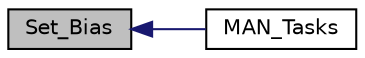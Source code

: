 digraph "Set_Bias"
{
  edge [fontname="Helvetica",fontsize="10",labelfontname="Helvetica",labelfontsize="10"];
  node [fontname="Helvetica",fontsize="10",shape=record];
  rankdir="LR";
  Node1870 [label="Set_Bias",height=0.2,width=0.4,color="black", fillcolor="grey75", style="filled", fontcolor="black"];
  Node1870 -> Node1871 [dir="back",color="midnightblue",fontsize="10",style="solid",fontname="Helvetica"];
  Node1871 [label="MAN_Tasks",height=0.2,width=0.4,color="black", fillcolor="white", style="filled",URL="$man_8h.html#aee1e768706fd21921cca7b874ff4f232"];
}
